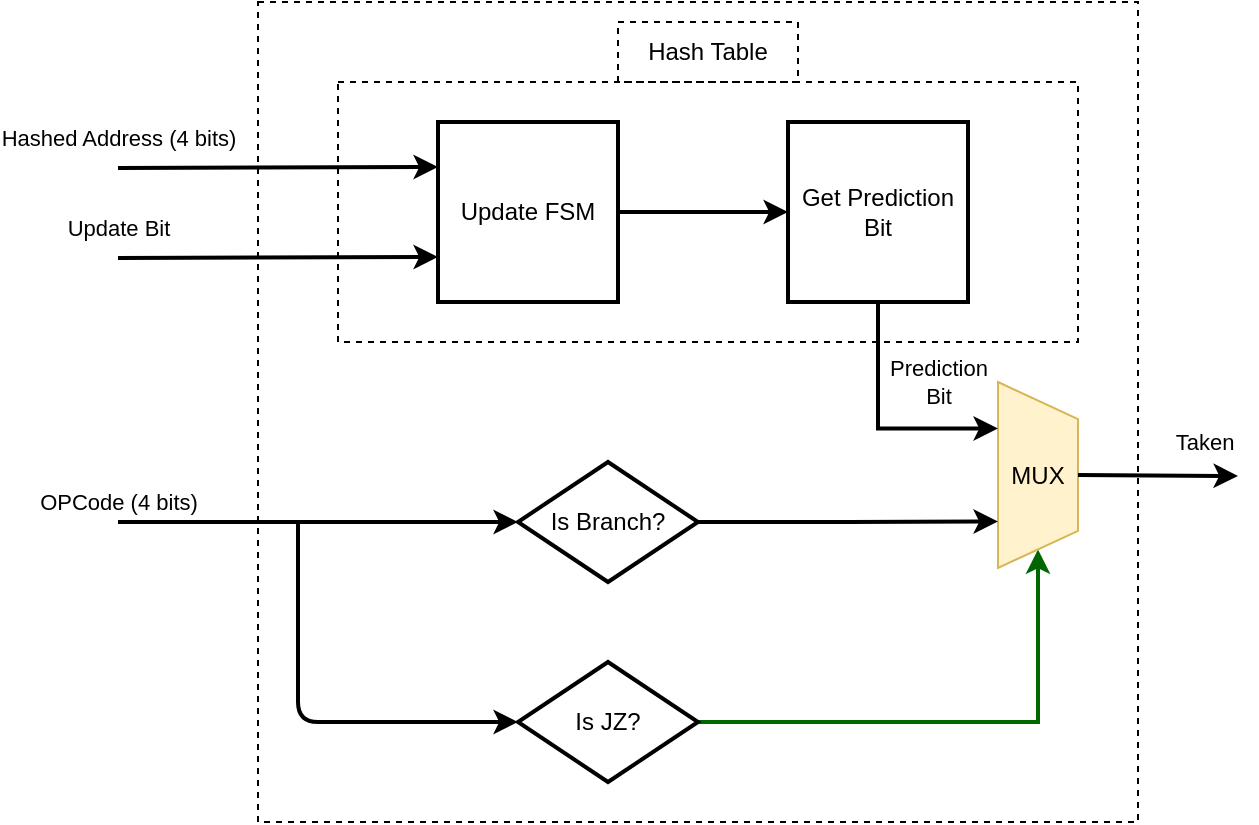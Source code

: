<mxfile version="12.9.6" type="device"><diagram id="WoQ3Saj_Z_p78L-HDYly" name="Page-1"><mxGraphModel dx="1355" dy="725" grid="1" gridSize="10" guides="1" tooltips="1" connect="1" arrows="1" fold="1" page="1" pageScale="1" pageWidth="850" pageHeight="1100" math="0" shadow="0"><root><mxCell id="0"/><mxCell id="1" parent="0"/><mxCell id="PSD2NYwLCIgB_jXhVFpv-56" value="" style="rounded=0;whiteSpace=wrap;html=1;dashed=1;strokeWidth=1;fillColor=none;" vertex="1" parent="1"><mxGeometry x="160" y="140" width="440" height="410" as="geometry"/></mxCell><mxCell id="PSD2NYwLCIgB_jXhVFpv-48" value="" style="rounded=0;whiteSpace=wrap;html=1;strokeWidth=1;dashed=1;fillColor=none;" vertex="1" parent="1"><mxGeometry x="200" y="180" width="370" height="130" as="geometry"/></mxCell><mxCell id="PSD2NYwLCIgB_jXhVFpv-51" style="edgeStyle=orthogonalEdgeStyle;rounded=0;orthogonalLoop=1;jettySize=auto;html=1;exitX=1;exitY=0.5;exitDx=0;exitDy=0;entryX=1;entryY=0.5;entryDx=0;entryDy=0;strokeWidth=2;strokeColor=#006600;" edge="1" parent="1" source="PSD2NYwLCIgB_jXhVFpv-9" target="PSD2NYwLCIgB_jXhVFpv-32"><mxGeometry relative="1" as="geometry"/></mxCell><mxCell id="PSD2NYwLCIgB_jXhVFpv-9" value="Is JZ?" style="rhombus;whiteSpace=wrap;html=1;strokeWidth=2;" vertex="1" parent="1"><mxGeometry x="290" y="470" width="90" height="60" as="geometry"/></mxCell><mxCell id="PSD2NYwLCIgB_jXhVFpv-47" style="edgeStyle=orthogonalEdgeStyle;rounded=0;orthogonalLoop=1;jettySize=auto;html=1;exitX=1;exitY=0.5;exitDx=0;exitDy=0;entryX=0;entryY=0.5;entryDx=0;entryDy=0;strokeWidth=2;" edge="1" parent="1" source="PSD2NYwLCIgB_jXhVFpv-24" target="PSD2NYwLCIgB_jXhVFpv-46"><mxGeometry relative="1" as="geometry"/></mxCell><mxCell id="PSD2NYwLCIgB_jXhVFpv-24" value="&lt;span style=&quot;white-space: normal&quot;&gt;Update FSM&lt;/span&gt;" style="whiteSpace=wrap;html=1;aspect=fixed;strokeWidth=2;" vertex="1" parent="1"><mxGeometry x="250" y="200" width="90" height="90" as="geometry"/></mxCell><mxCell id="PSD2NYwLCIgB_jXhVFpv-27" value="Update Bit" style="endArrow=classic;html=1;entryX=0;entryY=0.75;entryDx=0;entryDy=0;strokeWidth=2;" edge="1" parent="1" target="PSD2NYwLCIgB_jXhVFpv-24"><mxGeometry x="-1" y="15" width="50" height="50" relative="1" as="geometry"><mxPoint x="90" y="268" as="sourcePoint"/><mxPoint x="410" y="390" as="targetPoint"/><mxPoint as="offset"/></mxGeometry></mxCell><mxCell id="PSD2NYwLCIgB_jXhVFpv-32" value="&lt;font style=&quot;font-size: 12px&quot;&gt;MUX&lt;/font&gt;" style="shape=trapezoid;perimeter=trapezoidPerimeter;whiteSpace=wrap;html=1;direction=south;fillColor=#fff2cc;strokeColor=#d6b656;" vertex="1" parent="1"><mxGeometry x="530" y="330" width="40" height="93" as="geometry"/></mxCell><mxCell id="PSD2NYwLCIgB_jXhVFpv-50" style="edgeStyle=orthogonalEdgeStyle;rounded=0;orthogonalLoop=1;jettySize=auto;html=1;exitX=1;exitY=0.5;exitDx=0;exitDy=0;entryX=0.75;entryY=1;entryDx=0;entryDy=0;strokeWidth=2;" edge="1" parent="1" source="PSD2NYwLCIgB_jXhVFpv-38" target="PSD2NYwLCIgB_jXhVFpv-32"><mxGeometry relative="1" as="geometry"/></mxCell><mxCell id="PSD2NYwLCIgB_jXhVFpv-38" value="Is Branch?" style="rhombus;whiteSpace=wrap;html=1;strokeWidth=2;" vertex="1" parent="1"><mxGeometry x="290" y="370" width="90" height="60" as="geometry"/></mxCell><mxCell id="PSD2NYwLCIgB_jXhVFpv-45" value="Hashed Address (4 bits)" style="endArrow=classic;html=1;entryX=0;entryY=0.25;entryDx=0;entryDy=0;strokeWidth=2;" edge="1" parent="1" target="PSD2NYwLCIgB_jXhVFpv-24"><mxGeometry x="-1" y="15" width="50" height="50" relative="1" as="geometry"><mxPoint x="90" y="223" as="sourcePoint"/><mxPoint x="260" y="277.5" as="targetPoint"/><mxPoint as="offset"/></mxGeometry></mxCell><mxCell id="PSD2NYwLCIgB_jXhVFpv-49" value="Prediction &lt;br&gt;Bit" style="edgeStyle=orthogonalEdgeStyle;rounded=0;orthogonalLoop=1;jettySize=auto;html=1;exitX=0.5;exitY=1;exitDx=0;exitDy=0;entryX=0.25;entryY=1;entryDx=0;entryDy=0;strokeWidth=2;" edge="1" parent="1" source="PSD2NYwLCIgB_jXhVFpv-46" target="PSD2NYwLCIgB_jXhVFpv-32"><mxGeometry x="0.514" y="23" relative="1" as="geometry"><mxPoint as="offset"/></mxGeometry></mxCell><mxCell id="PSD2NYwLCIgB_jXhVFpv-46" value="&lt;span style=&quot;white-space: normal&quot;&gt;Get Prediction Bit&lt;/span&gt;" style="whiteSpace=wrap;html=1;aspect=fixed;strokeWidth=2;" vertex="1" parent="1"><mxGeometry x="425" y="200" width="90" height="90" as="geometry"/></mxCell><mxCell id="PSD2NYwLCIgB_jXhVFpv-53" value="Taken" style="endArrow=classic;html=1;strokeWidth=2;exitX=0.5;exitY=0;exitDx=0;exitDy=0;" edge="1" parent="1" source="PSD2NYwLCIgB_jXhVFpv-32"><mxGeometry x="0.571" y="17" width="50" height="50" relative="1" as="geometry"><mxPoint x="580" y="410" as="sourcePoint"/><mxPoint x="650" y="377" as="targetPoint"/><mxPoint as="offset"/></mxGeometry></mxCell><mxCell id="PSD2NYwLCIgB_jXhVFpv-54" value="OPCode (4 bits)" style="endArrow=classic;html=1;strokeWidth=2;entryX=0;entryY=0.5;entryDx=0;entryDy=0;" edge="1" parent="1" target="PSD2NYwLCIgB_jXhVFpv-38"><mxGeometry x="-1" y="10" width="50" height="50" relative="1" as="geometry"><mxPoint x="90" y="400" as="sourcePoint"/><mxPoint x="200" y="380" as="targetPoint"/><mxPoint as="offset"/></mxGeometry></mxCell><mxCell id="PSD2NYwLCIgB_jXhVFpv-55" value="" style="endArrow=classic;html=1;strokeWidth=2;entryX=0;entryY=0.5;entryDx=0;entryDy=0;" edge="1" parent="1" target="PSD2NYwLCIgB_jXhVFpv-9"><mxGeometry width="50" height="50" relative="1" as="geometry"><mxPoint x="180" y="400" as="sourcePoint"/><mxPoint x="300" y="410" as="targetPoint"/><Array as="points"><mxPoint x="180" y="500"/></Array></mxGeometry></mxCell><mxCell id="PSD2NYwLCIgB_jXhVFpv-58" value="Hash Table" style="rounded=0;whiteSpace=wrap;html=1;dashed=1;strokeWidth=1;fillColor=none;" vertex="1" parent="1"><mxGeometry x="340" y="150" width="90" height="30" as="geometry"/></mxCell></root></mxGraphModel></diagram></mxfile>